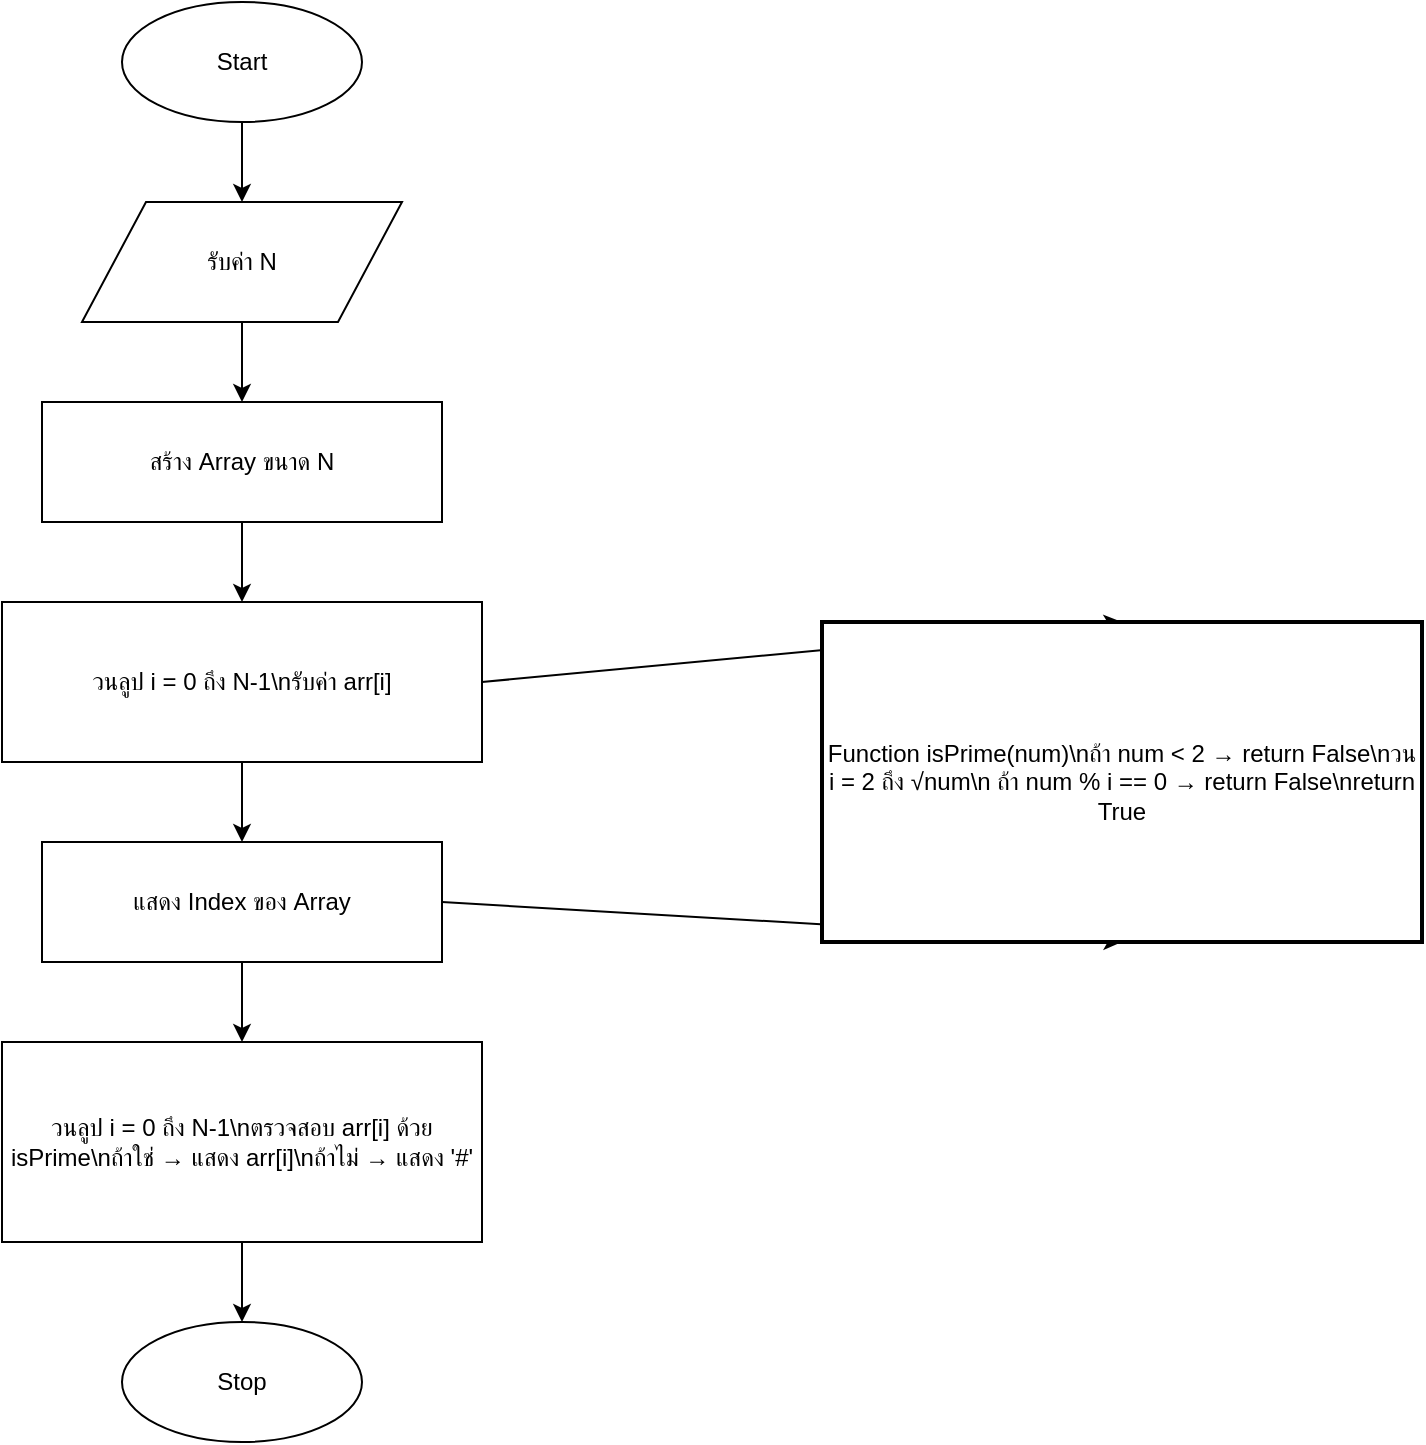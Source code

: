<mxfile>
    <diagram name="Prime Array Flowchart" id="primeArray1">
        <mxGraphModel dx="762" dy="563" grid="1" gridSize="10" guides="1" tooltips="1" connect="1" arrows="1" fold="1" page="1" pageScale="1" pageWidth="827" pageHeight="1169" math="0" shadow="0">
            <root>
                <mxCell id="0"/>
                <mxCell id="1" parent="0"/>
                <mxCell id="start" value="Start" style="ellipse;whiteSpace=wrap;html=1;" parent="1" vertex="1">
                    <mxGeometry x="260" y="20" width="120" height="60" as="geometry"/>
                </mxCell>
                <mxCell id="input_n" value="รับค่า N" style="shape=parallelogram;whiteSpace=wrap;html=1;" parent="1" vertex="1">
                    <mxGeometry x="240" y="120" width="160" height="60" as="geometry"/>
                </mxCell>
                <mxCell id="create_array" value="สร้าง Array ขนาด N" style="rounded=0;whiteSpace=wrap;html=1;" parent="1" vertex="1">
                    <mxGeometry x="220" y="220" width="200" height="60" as="geometry"/>
                </mxCell>
                <mxCell id="2" style="edgeStyle=none;html=1;exitX=1;exitY=0.5;exitDx=0;exitDy=0;entryX=0.5;entryY=0;entryDx=0;entryDy=0;" edge="1" parent="1" source="loop_input" target="func_isPrime">
                    <mxGeometry relative="1" as="geometry"/>
                </mxCell>
                <mxCell id="loop_input" value="วนลูป i = 0 ถึง N-1\nรับค่า arr[i]" style="rounded=0;whiteSpace=wrap;html=1;" parent="1" vertex="1">
                    <mxGeometry x="200" y="320" width="240" height="80" as="geometry"/>
                </mxCell>
                <mxCell id="3" style="edgeStyle=none;html=1;exitX=1;exitY=0.5;exitDx=0;exitDy=0;entryX=0.5;entryY=1;entryDx=0;entryDy=0;" edge="1" parent="1" source="display_index" target="func_isPrime">
                    <mxGeometry relative="1" as="geometry"/>
                </mxCell>
                <mxCell id="display_index" value="แสดง Index ของ Array" style="rounded=0;whiteSpace=wrap;html=1;" parent="1" vertex="1">
                    <mxGeometry x="220" y="440" width="200" height="60" as="geometry"/>
                </mxCell>
                <mxCell id="loop_display" value="วนลูป i = 0 ถึง N-1\nตรวจสอบ arr[i] ด้วย isPrime\nถ้าใช่ → แสดง arr[i]\nถ้าไม่ → แสดง &#39;#&#39;" style="rounded=0;whiteSpace=wrap;html=1;" parent="1" vertex="1">
                    <mxGeometry x="200" y="540" width="240" height="100" as="geometry"/>
                </mxCell>
                <mxCell id="stop" value="Stop" style="ellipse;whiteSpace=wrap;html=1;" parent="1" vertex="1">
                    <mxGeometry x="260" y="680" width="120" height="60" as="geometry"/>
                </mxCell>
                <mxCell id="func_isPrime" value="Function isPrime(num)\nถ้า num &lt; 2 → return False\nวน i = 2 ถึง √num\n  ถ้า num % i == 0 → return False\nreturn True" style="rounded=0;whiteSpace=wrap;html=1;strokeWidth=2;" parent="1" vertex="1">
                    <mxGeometry x="610" y="330" width="300" height="160" as="geometry"/>
                </mxCell>
                <mxCell id="e1" parent="1" source="start" target="input_n" edge="1">
                    <mxGeometry relative="1" as="geometry"/>
                </mxCell>
                <mxCell id="e2" parent="1" source="input_n" target="create_array" edge="1">
                    <mxGeometry relative="1" as="geometry"/>
                </mxCell>
                <mxCell id="e3" parent="1" source="create_array" target="loop_input" edge="1">
                    <mxGeometry relative="1" as="geometry"/>
                </mxCell>
                <mxCell id="e4" parent="1" source="loop_input" target="display_index" edge="1">
                    <mxGeometry relative="1" as="geometry"/>
                </mxCell>
                <mxCell id="e5" parent="1" source="display_index" target="loop_display" edge="1">
                    <mxGeometry relative="1" as="geometry"/>
                </mxCell>
                <mxCell id="e6" parent="1" source="loop_display" target="stop" edge="1">
                    <mxGeometry relative="1" as="geometry"/>
                </mxCell>
            </root>
        </mxGraphModel>
    </diagram>
</mxfile>